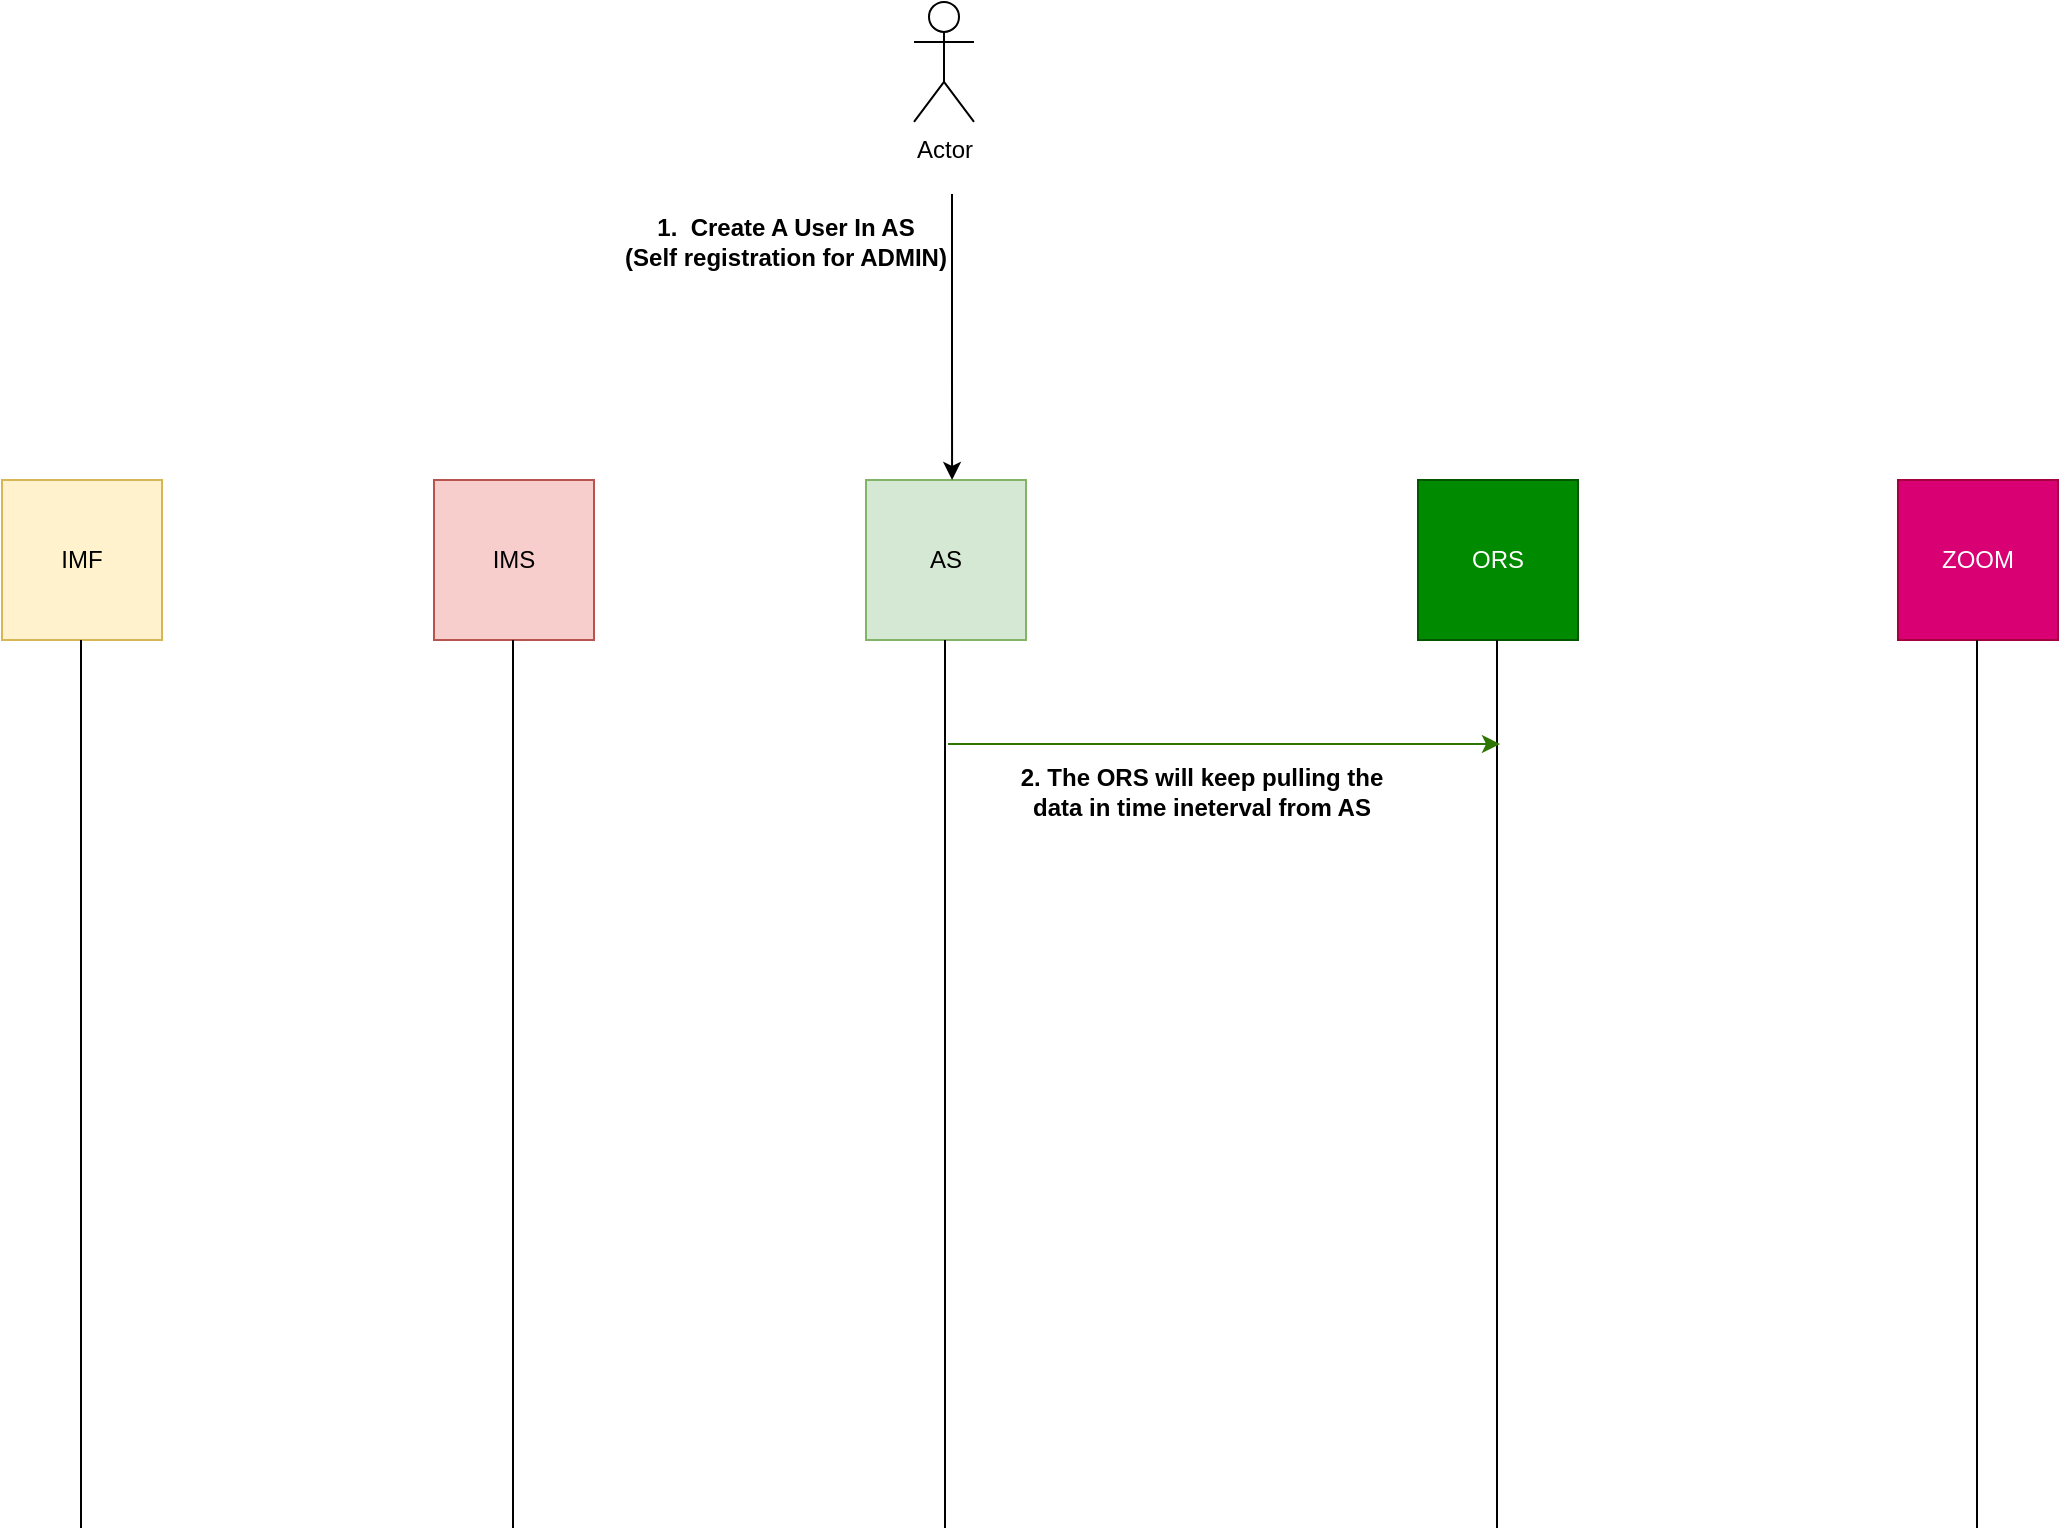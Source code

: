 <mxfile version="14.1.3" type="github"><diagram id="q7GJMs07uu3VbVTvMv_U" name="Page-1"><mxGraphModel dx="1384" dy="1867" grid="1" gridSize="12" guides="1" tooltips="1" connect="1" arrows="1" fold="1" page="1" pageScale="1" pageWidth="850" pageHeight="1100" math="0" shadow="0"><root><mxCell id="0"/><mxCell id="1" parent="0"/><mxCell id="Y8TekchBRyWTJaFmgQed-1" value="ORS" style="whiteSpace=wrap;html=1;aspect=fixed;fillColor=#008a00;strokeColor=#005700;fontColor=#ffffff;" vertex="1" parent="1"><mxGeometry x="756" y="60" width="80" height="80" as="geometry"/></mxCell><mxCell id="Y8TekchBRyWTJaFmgQed-2" value="IMF" style="whiteSpace=wrap;html=1;aspect=fixed;fillColor=#fff2cc;strokeColor=#d6b656;" vertex="1" parent="1"><mxGeometry x="48" y="60" width="80" height="80" as="geometry"/></mxCell><mxCell id="Y8TekchBRyWTJaFmgQed-3" value="AS" style="whiteSpace=wrap;html=1;aspect=fixed;fillColor=#d5e8d4;strokeColor=#82b366;" vertex="1" parent="1"><mxGeometry x="480" y="60" width="80" height="80" as="geometry"/></mxCell><mxCell id="Y8TekchBRyWTJaFmgQed-4" value="IMS" style="whiteSpace=wrap;html=1;aspect=fixed;fillColor=#f8cecc;strokeColor=#b85450;" vertex="1" parent="1"><mxGeometry x="264" y="60" width="80" height="80" as="geometry"/></mxCell><mxCell id="Y8TekchBRyWTJaFmgQed-6" value="" style="endArrow=none;html=1;entryX=0.6;entryY=1.05;entryDx=0;entryDy=0;entryPerimeter=0;" edge="1" parent="1"><mxGeometry width="50" height="50" relative="1" as="geometry"><mxPoint x="87.5" y="584" as="sourcePoint"/><mxPoint x="87.5" y="140" as="targetPoint"/></mxGeometry></mxCell><mxCell id="Y8TekchBRyWTJaFmgQed-8" value="" style="endArrow=none;html=1;entryX=0.6;entryY=1.05;entryDx=0;entryDy=0;entryPerimeter=0;" edge="1" parent="1"><mxGeometry width="50" height="50" relative="1" as="geometry"><mxPoint x="303.5" y="584" as="sourcePoint"/><mxPoint x="303.5" y="140" as="targetPoint"/></mxGeometry></mxCell><mxCell id="Y8TekchBRyWTJaFmgQed-9" value="" style="endArrow=none;html=1;entryX=0.6;entryY=1.05;entryDx=0;entryDy=0;entryPerimeter=0;" edge="1" parent="1"><mxGeometry width="50" height="50" relative="1" as="geometry"><mxPoint x="519.5" y="584" as="sourcePoint"/><mxPoint x="519.5" y="140" as="targetPoint"/></mxGeometry></mxCell><mxCell id="Y8TekchBRyWTJaFmgQed-10" value="" style="endArrow=none;html=1;entryX=0.6;entryY=1.05;entryDx=0;entryDy=0;entryPerimeter=0;" edge="1" parent="1"><mxGeometry width="50" height="50" relative="1" as="geometry"><mxPoint x="795.5" y="584" as="sourcePoint"/><mxPoint x="795.5" y="140" as="targetPoint"/></mxGeometry></mxCell><mxCell id="Y8TekchBRyWTJaFmgQed-11" value="ZOOM" style="whiteSpace=wrap;html=1;aspect=fixed;fillColor=#d80073;strokeColor=#A50040;fontColor=#ffffff;" vertex="1" parent="1"><mxGeometry x="996" y="60" width="80" height="80" as="geometry"/></mxCell><mxCell id="Y8TekchBRyWTJaFmgQed-12" value="" style="endArrow=none;html=1;entryX=0.6;entryY=1.05;entryDx=0;entryDy=0;entryPerimeter=0;" edge="1" parent="1"><mxGeometry width="50" height="50" relative="1" as="geometry"><mxPoint x="1035.5" y="584" as="sourcePoint"/><mxPoint x="1035.5" y="140" as="targetPoint"/></mxGeometry></mxCell><mxCell id="Y8TekchBRyWTJaFmgQed-13" value="Actor" style="shape=umlActor;verticalLabelPosition=bottom;verticalAlign=top;html=1;outlineConnect=0;" vertex="1" parent="1"><mxGeometry x="504" y="-179.04" width="30" height="60" as="geometry"/></mxCell><mxCell id="Y8TekchBRyWTJaFmgQed-14" value="" style="endArrow=classic;html=1;entryX=0.388;entryY=-0.012;entryDx=0;entryDy=0;entryPerimeter=0;" edge="1" parent="1"><mxGeometry width="50" height="50" relative="1" as="geometry"><mxPoint x="523" y="-83.04" as="sourcePoint"/><mxPoint x="523.04" y="60.0" as="targetPoint"/><Array as="points"><mxPoint x="523" y="12.96"/></Array></mxGeometry></mxCell><mxCell id="Y8TekchBRyWTJaFmgQed-17" value="&lt;div&gt;1.&amp;nbsp; Create A User In AS&lt;/div&gt;&lt;div&gt;(Self registration for ADMIN)&lt;/div&gt;" style="text;html=1;strokeColor=none;fillColor=none;align=center;verticalAlign=middle;whiteSpace=wrap;rounded=0;fontStyle=1" vertex="1" parent="1"><mxGeometry x="336" y="-83.04" width="208" height="48" as="geometry"/></mxCell><mxCell id="Y8TekchBRyWTJaFmgQed-18" value="2. The ORS will keep pulling the data in time ineterval from AS " style="text;html=1;strokeColor=none;fillColor=none;align=center;verticalAlign=middle;whiteSpace=wrap;rounded=0;fontStyle=1" vertex="1" parent="1"><mxGeometry x="544" y="192" width="208" height="48" as="geometry"/></mxCell><mxCell id="Y8TekchBRyWTJaFmgQed-19" value="" style="endArrow=classic;html=1;fillColor=#60a917;strokeColor=#2D7600;" edge="1" parent="1"><mxGeometry width="50" height="50" relative="1" as="geometry"><mxPoint x="521" y="192" as="sourcePoint"/><mxPoint x="797" y="192" as="targetPoint"/></mxGeometry></mxCell></root></mxGraphModel></diagram></mxfile>